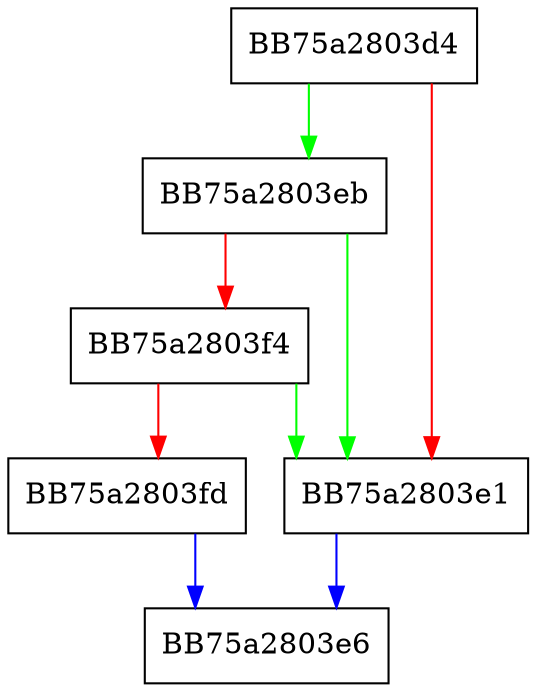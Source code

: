 digraph sqlite3SafetyCheckSickOrOk {
  node [shape="box"];
  graph [splines=ortho];
  BB75a2803d4 -> BB75a2803eb [color="green"];
  BB75a2803d4 -> BB75a2803e1 [color="red"];
  BB75a2803e1 -> BB75a2803e6 [color="blue"];
  BB75a2803eb -> BB75a2803e1 [color="green"];
  BB75a2803eb -> BB75a2803f4 [color="red"];
  BB75a2803f4 -> BB75a2803e1 [color="green"];
  BB75a2803f4 -> BB75a2803fd [color="red"];
  BB75a2803fd -> BB75a2803e6 [color="blue"];
}
